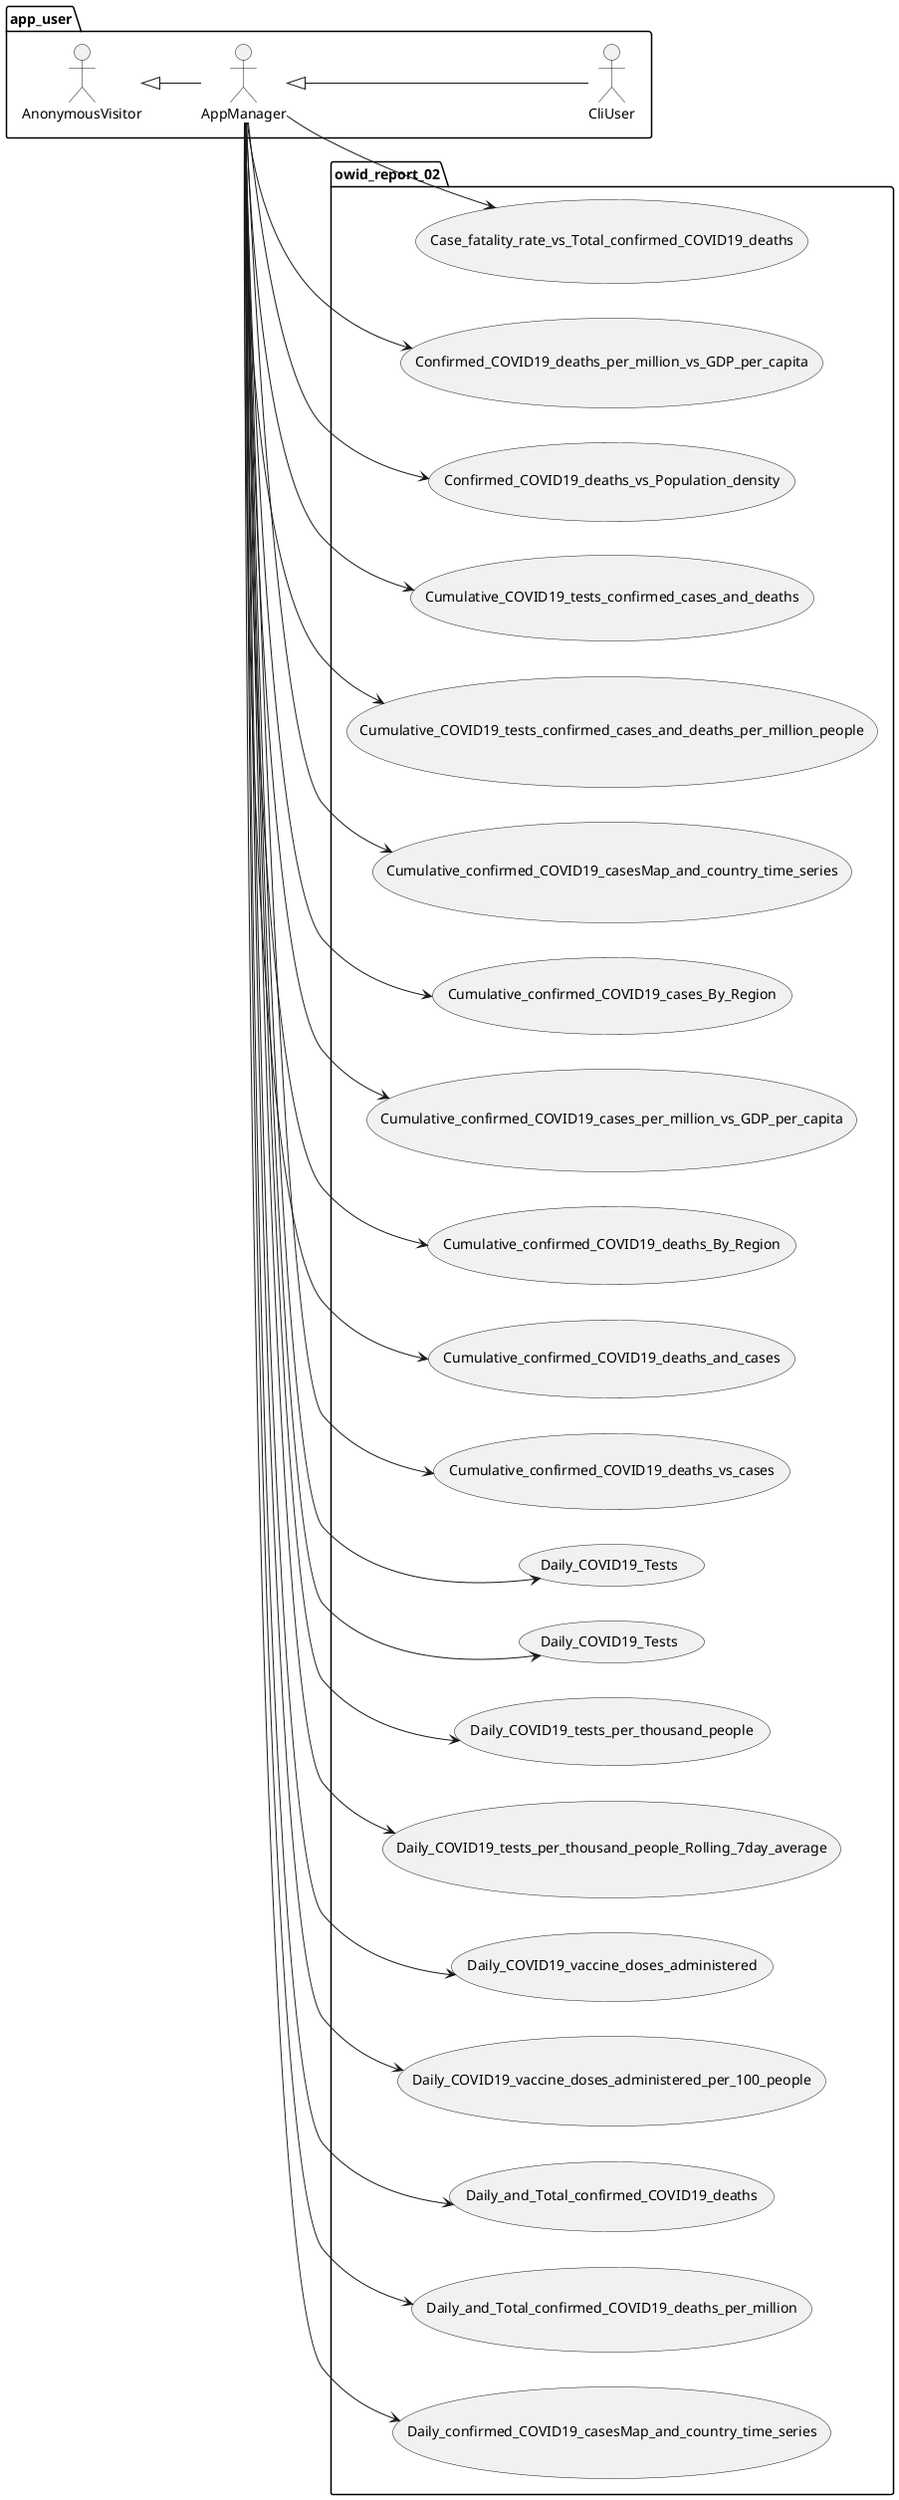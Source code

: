 @startuml
left to right direction

package app_user {
	actor AnonymousVisitor as av
	actor AppManager as am
	actor CliUser as cu

	av <|-- am
	am <|-- cu
}

package owid_report_02 {
    usecase Case_fatality_rate_vs_Total_confirmed_COVID19_deaths as UC220
    usecase Confirmed_COVID19_deaths_per_million_vs_GDP_per_capita as UC221
    usecase Confirmed_COVID19_deaths_vs_Population_density as UC222
    usecase Cumulative_COVID19_tests_confirmed_cases_and_deaths as UC223
    usecase Cumulative_COVID19_tests_confirmed_cases_and_deaths_per_million_people as UC224
    usecase Cumulative_confirmed_COVID19_casesMap_and_country_time_series as UC225
    usecase Cumulative_confirmed_COVID19_cases_By_Region as UC226
    usecase Cumulative_confirmed_COVID19_cases_per_million_vs_GDP_per_capita as UC227
    usecase Cumulative_confirmed_COVID19_deaths_By_Region as UC228
    usecase Cumulative_confirmed_COVID19_deaths_and_cases as UC229
    usecase Cumulative_confirmed_COVID19_deaths_vs_cases as UC230
    usecase Daily_COVID19_Tests as UC231
    usecase Daily_COVID19_Tests as UC232
    usecase Daily_COVID19_tests_per_thousand_people as UC233
    usecase Daily_COVID19_tests_per_thousand_people_Rolling_7day_average as UC234
    usecase Daily_COVID19_vaccine_doses_administered as UC235
    usecase Daily_COVID19_vaccine_doses_administered_per_100_people as UC236
    usecase Daily_and_Total_confirmed_COVID19_deaths as UC237
    usecase Daily_and_Total_confirmed_COVID19_deaths_per_million as UC238
    usecase Daily_confirmed_COVID19_casesMap_and_country_time_series as UC239
}
am --> UC220
am --> UC221
am --> UC222
am --> UC223
am --> UC224
am --> UC225
am --> UC226
am --> UC227
am --> UC228
am --> UC229
am --> UC230
am --> UC231
am --> UC232
am --> UC233
am --> UC234
am --> UC235
am --> UC236
am --> UC237
am --> UC238
am --> UC239
@enduml
